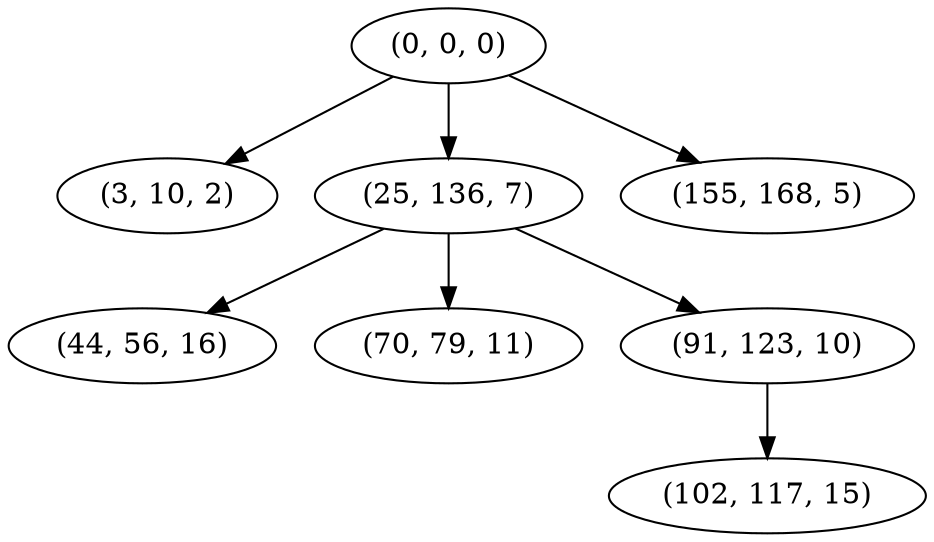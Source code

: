 digraph tree {
    "(0, 0, 0)";
    "(3, 10, 2)";
    "(25, 136, 7)";
    "(44, 56, 16)";
    "(70, 79, 11)";
    "(91, 123, 10)";
    "(102, 117, 15)";
    "(155, 168, 5)";
    "(0, 0, 0)" -> "(3, 10, 2)";
    "(0, 0, 0)" -> "(25, 136, 7)";
    "(0, 0, 0)" -> "(155, 168, 5)";
    "(25, 136, 7)" -> "(44, 56, 16)";
    "(25, 136, 7)" -> "(70, 79, 11)";
    "(25, 136, 7)" -> "(91, 123, 10)";
    "(91, 123, 10)" -> "(102, 117, 15)";
}
